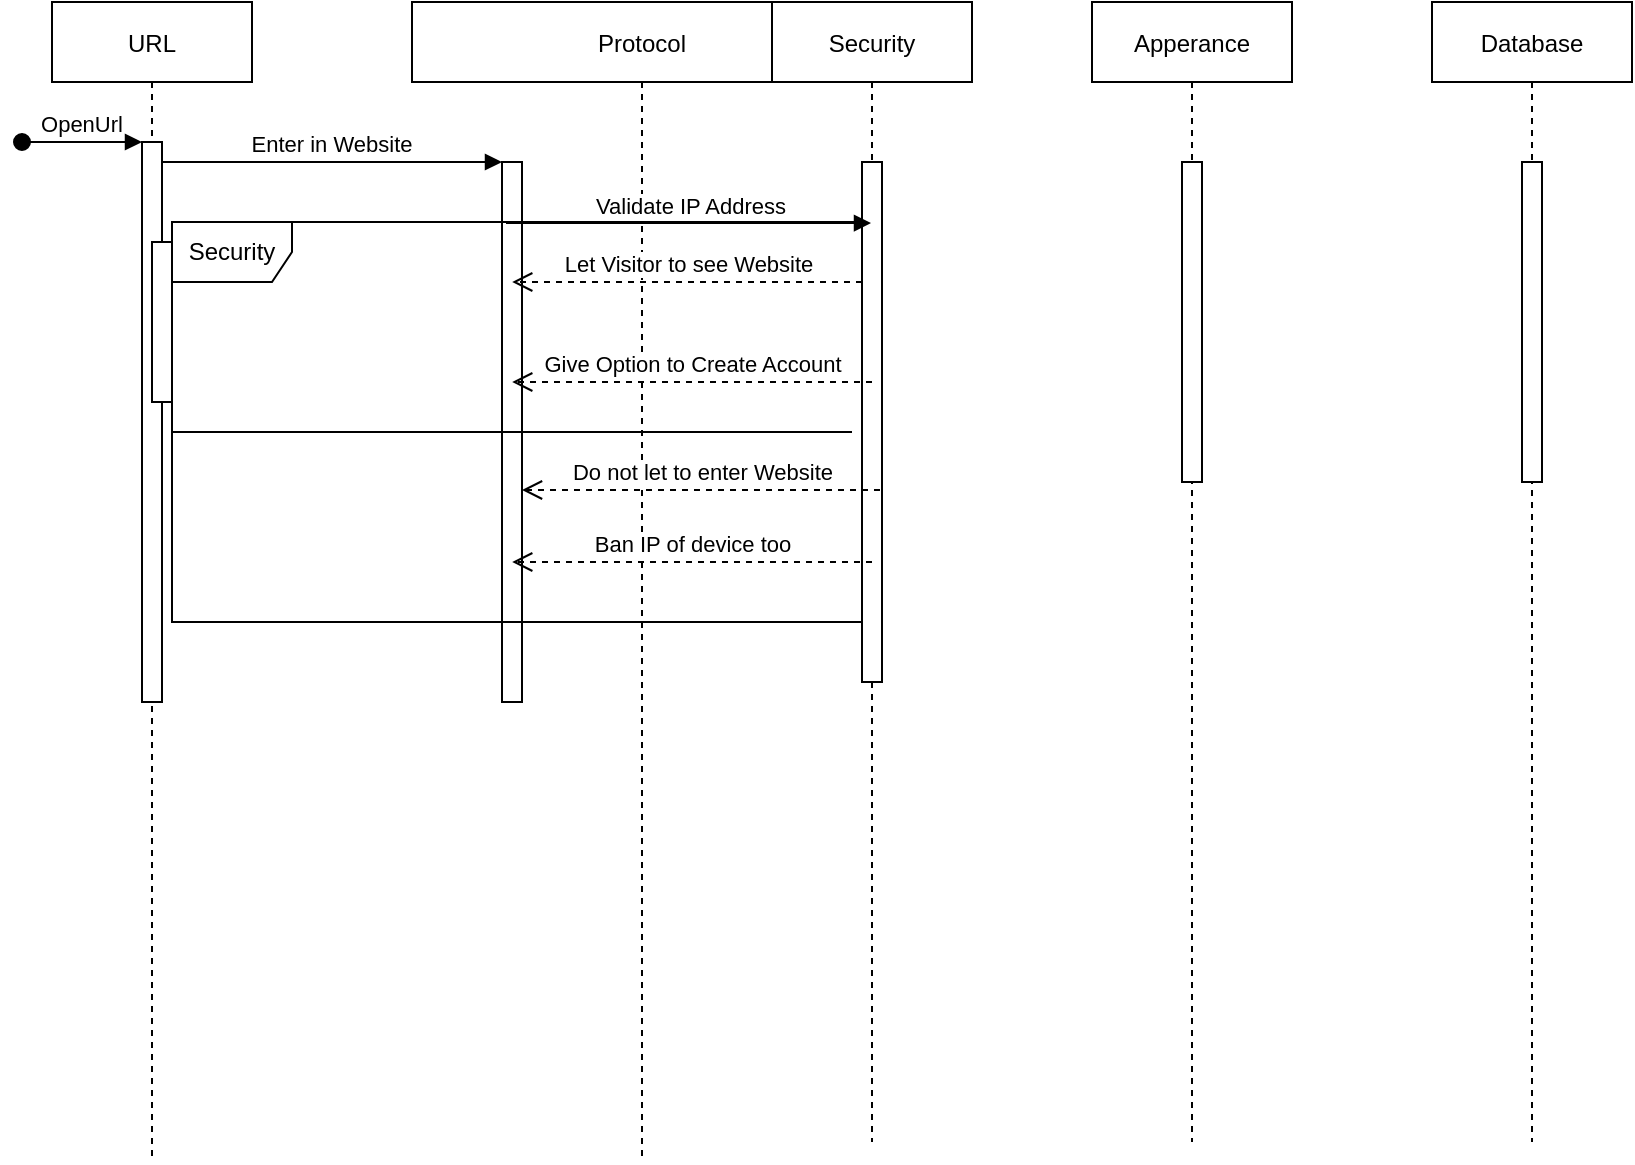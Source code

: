 <mxfile version="20.0.1" type="github">
  <diagram id="kgpKYQtTHZ0yAKxKKP6v" name="Page-1">
    <mxGraphModel dx="1108" dy="486" grid="1" gridSize="10" guides="1" tooltips="1" connect="1" arrows="1" fold="1" page="1" pageScale="1" pageWidth="850" pageHeight="1100" math="0" shadow="0">
      <root>
        <mxCell id="0" />
        <mxCell id="1" parent="0" />
        <mxCell id="3nuBFxr9cyL0pnOWT2aG-1" value="URL" style="shape=umlLifeline;perimeter=lifelinePerimeter;container=1;collapsible=0;recursiveResize=0;rounded=0;shadow=0;strokeWidth=1;" parent="1" vertex="1">
          <mxGeometry x="120" y="80" width="100" height="580" as="geometry" />
        </mxCell>
        <mxCell id="3nuBFxr9cyL0pnOWT2aG-2" value="" style="points=[];perimeter=orthogonalPerimeter;rounded=0;shadow=0;strokeWidth=1;" parent="3nuBFxr9cyL0pnOWT2aG-1" vertex="1">
          <mxGeometry x="45" y="70" width="10" height="280" as="geometry" />
        </mxCell>
        <mxCell id="3nuBFxr9cyL0pnOWT2aG-3" value="OpenUrl" style="verticalAlign=bottom;startArrow=oval;endArrow=block;startSize=8;shadow=0;strokeWidth=1;" parent="3nuBFxr9cyL0pnOWT2aG-1" target="3nuBFxr9cyL0pnOWT2aG-2" edge="1">
          <mxGeometry relative="1" as="geometry">
            <mxPoint x="-15" y="70" as="sourcePoint" />
          </mxGeometry>
        </mxCell>
        <mxCell id="3nuBFxr9cyL0pnOWT2aG-4" value="" style="points=[];perimeter=orthogonalPerimeter;rounded=0;shadow=0;strokeWidth=1;" parent="3nuBFxr9cyL0pnOWT2aG-1" vertex="1">
          <mxGeometry x="50" y="120" width="10" height="80" as="geometry" />
        </mxCell>
        <mxCell id="3nuBFxr9cyL0pnOWT2aG-5" value="Protocol" style="shape=umlLifeline;perimeter=lifelinePerimeter;container=1;collapsible=0;recursiveResize=0;rounded=0;shadow=0;strokeWidth=1;size=40;" parent="1" vertex="1">
          <mxGeometry x="300" y="80" width="230" height="580" as="geometry" />
        </mxCell>
        <mxCell id="3nuBFxr9cyL0pnOWT2aG-6" value="" style="points=[];perimeter=orthogonalPerimeter;rounded=0;shadow=0;strokeWidth=1;" parent="3nuBFxr9cyL0pnOWT2aG-5" vertex="1">
          <mxGeometry x="45" y="80" width="10" height="270" as="geometry" />
        </mxCell>
        <mxCell id="gt3Rvf4ASUuB0fAn32Kk-7" value="Security" style="shape=umlFrame;whiteSpace=wrap;html=1;" vertex="1" parent="3nuBFxr9cyL0pnOWT2aG-5">
          <mxGeometry x="-120" y="110" width="350" height="200" as="geometry" />
        </mxCell>
        <mxCell id="gt3Rvf4ASUuB0fAn32Kk-12" value="" style="line;strokeWidth=1;fillColor=none;align=left;verticalAlign=middle;spacingTop=-1;spacingLeft=3;spacingRight=3;rotatable=0;labelPosition=right;points=[];portConstraint=eastwest;" vertex="1" parent="3nuBFxr9cyL0pnOWT2aG-5">
          <mxGeometry x="-120" y="211" width="340" height="8" as="geometry" />
        </mxCell>
        <mxCell id="3nuBFxr9cyL0pnOWT2aG-8" value="Enter in Website" style="verticalAlign=bottom;endArrow=block;entryX=0;entryY=0;shadow=0;strokeWidth=1;" parent="1" source="3nuBFxr9cyL0pnOWT2aG-2" target="3nuBFxr9cyL0pnOWT2aG-6" edge="1">
          <mxGeometry relative="1" as="geometry">
            <mxPoint x="275" y="160" as="sourcePoint" />
          </mxGeometry>
        </mxCell>
        <mxCell id="gt3Rvf4ASUuB0fAn32Kk-1" value="Security" style="shape=umlLifeline;perimeter=lifelinePerimeter;container=1;collapsible=0;recursiveResize=0;rounded=0;shadow=0;strokeWidth=1;" vertex="1" parent="1">
          <mxGeometry x="480" y="80" width="100" height="570" as="geometry" />
        </mxCell>
        <mxCell id="gt3Rvf4ASUuB0fAn32Kk-2" value="" style="points=[];perimeter=orthogonalPerimeter;rounded=0;shadow=0;strokeWidth=1;" vertex="1" parent="gt3Rvf4ASUuB0fAn32Kk-1">
          <mxGeometry x="45" y="80" width="10" height="260" as="geometry" />
        </mxCell>
        <mxCell id="gt3Rvf4ASUuB0fAn32Kk-3" value="Apperance" style="shape=umlLifeline;perimeter=lifelinePerimeter;container=1;collapsible=0;recursiveResize=0;rounded=0;shadow=0;strokeWidth=1;" vertex="1" parent="1">
          <mxGeometry x="640" y="80" width="100" height="570" as="geometry" />
        </mxCell>
        <mxCell id="gt3Rvf4ASUuB0fAn32Kk-4" value="" style="points=[];perimeter=orthogonalPerimeter;rounded=0;shadow=0;strokeWidth=1;" vertex="1" parent="gt3Rvf4ASUuB0fAn32Kk-3">
          <mxGeometry x="45" y="80" width="10" height="160" as="geometry" />
        </mxCell>
        <mxCell id="gt3Rvf4ASUuB0fAn32Kk-5" value="Database" style="shape=umlLifeline;perimeter=lifelinePerimeter;container=1;collapsible=0;recursiveResize=0;rounded=0;shadow=0;strokeWidth=1;" vertex="1" parent="1">
          <mxGeometry x="810" y="80" width="100" height="570" as="geometry" />
        </mxCell>
        <mxCell id="gt3Rvf4ASUuB0fAn32Kk-6" value="" style="points=[];perimeter=orthogonalPerimeter;rounded=0;shadow=0;strokeWidth=1;" vertex="1" parent="gt3Rvf4ASUuB0fAn32Kk-5">
          <mxGeometry x="45" y="80" width="10" height="160" as="geometry" />
        </mxCell>
        <mxCell id="gt3Rvf4ASUuB0fAn32Kk-8" value="Validate IP Address" style="html=1;verticalAlign=bottom;endArrow=block;rounded=0;exitX=0.2;exitY=0.113;exitDx=0;exitDy=0;exitPerimeter=0;" edge="1" parent="1" source="3nuBFxr9cyL0pnOWT2aG-6" target="gt3Rvf4ASUuB0fAn32Kk-1">
          <mxGeometry width="80" relative="1" as="geometry">
            <mxPoint x="470" y="280" as="sourcePoint" />
            <mxPoint x="550" y="280" as="targetPoint" />
          </mxGeometry>
        </mxCell>
        <mxCell id="gt3Rvf4ASUuB0fAn32Kk-10" value="Let Visitor to see Website" style="html=1;verticalAlign=bottom;endArrow=open;dashed=1;endSize=8;rounded=0;entryX=0.486;entryY=0.15;entryDx=0;entryDy=0;entryPerimeter=0;" edge="1" parent="1" source="gt3Rvf4ASUuB0fAn32Kk-2" target="gt3Rvf4ASUuB0fAn32Kk-7">
          <mxGeometry relative="1" as="geometry">
            <mxPoint x="550" y="480" as="sourcePoint" />
            <mxPoint x="470" y="480" as="targetPoint" />
          </mxGeometry>
        </mxCell>
        <mxCell id="gt3Rvf4ASUuB0fAn32Kk-11" value="Give Option to Create Account" style="html=1;verticalAlign=bottom;endArrow=open;dashed=1;endSize=8;rounded=0;entryX=0.486;entryY=0.4;entryDx=0;entryDy=0;entryPerimeter=0;" edge="1" parent="1" target="gt3Rvf4ASUuB0fAn32Kk-7">
          <mxGeometry relative="1" as="geometry">
            <mxPoint x="530" y="270" as="sourcePoint" />
            <mxPoint x="470" y="280" as="targetPoint" />
          </mxGeometry>
        </mxCell>
        <mxCell id="gt3Rvf4ASUuB0fAn32Kk-13" value="Do not let to enter Website" style="html=1;verticalAlign=bottom;endArrow=open;dashed=1;endSize=8;rounded=0;exitX=0.9;exitY=0.631;exitDx=0;exitDy=0;exitPerimeter=0;" edge="1" parent="1" source="gt3Rvf4ASUuB0fAn32Kk-2">
          <mxGeometry relative="1" as="geometry">
            <mxPoint x="550" y="280" as="sourcePoint" />
            <mxPoint x="355" y="324" as="targetPoint" />
          </mxGeometry>
        </mxCell>
        <mxCell id="gt3Rvf4ASUuB0fAn32Kk-14" value="Ban IP of device too" style="html=1;verticalAlign=bottom;endArrow=open;dashed=1;endSize=8;rounded=0;exitX=0.5;exitY=0.769;exitDx=0;exitDy=0;exitPerimeter=0;entryX=0.486;entryY=0.85;entryDx=0;entryDy=0;entryPerimeter=0;" edge="1" parent="1" source="gt3Rvf4ASUuB0fAn32Kk-2" target="gt3Rvf4ASUuB0fAn32Kk-7">
          <mxGeometry relative="1" as="geometry">
            <mxPoint x="550" y="280" as="sourcePoint" />
            <mxPoint x="470" y="280" as="targetPoint" />
          </mxGeometry>
        </mxCell>
      </root>
    </mxGraphModel>
  </diagram>
</mxfile>
